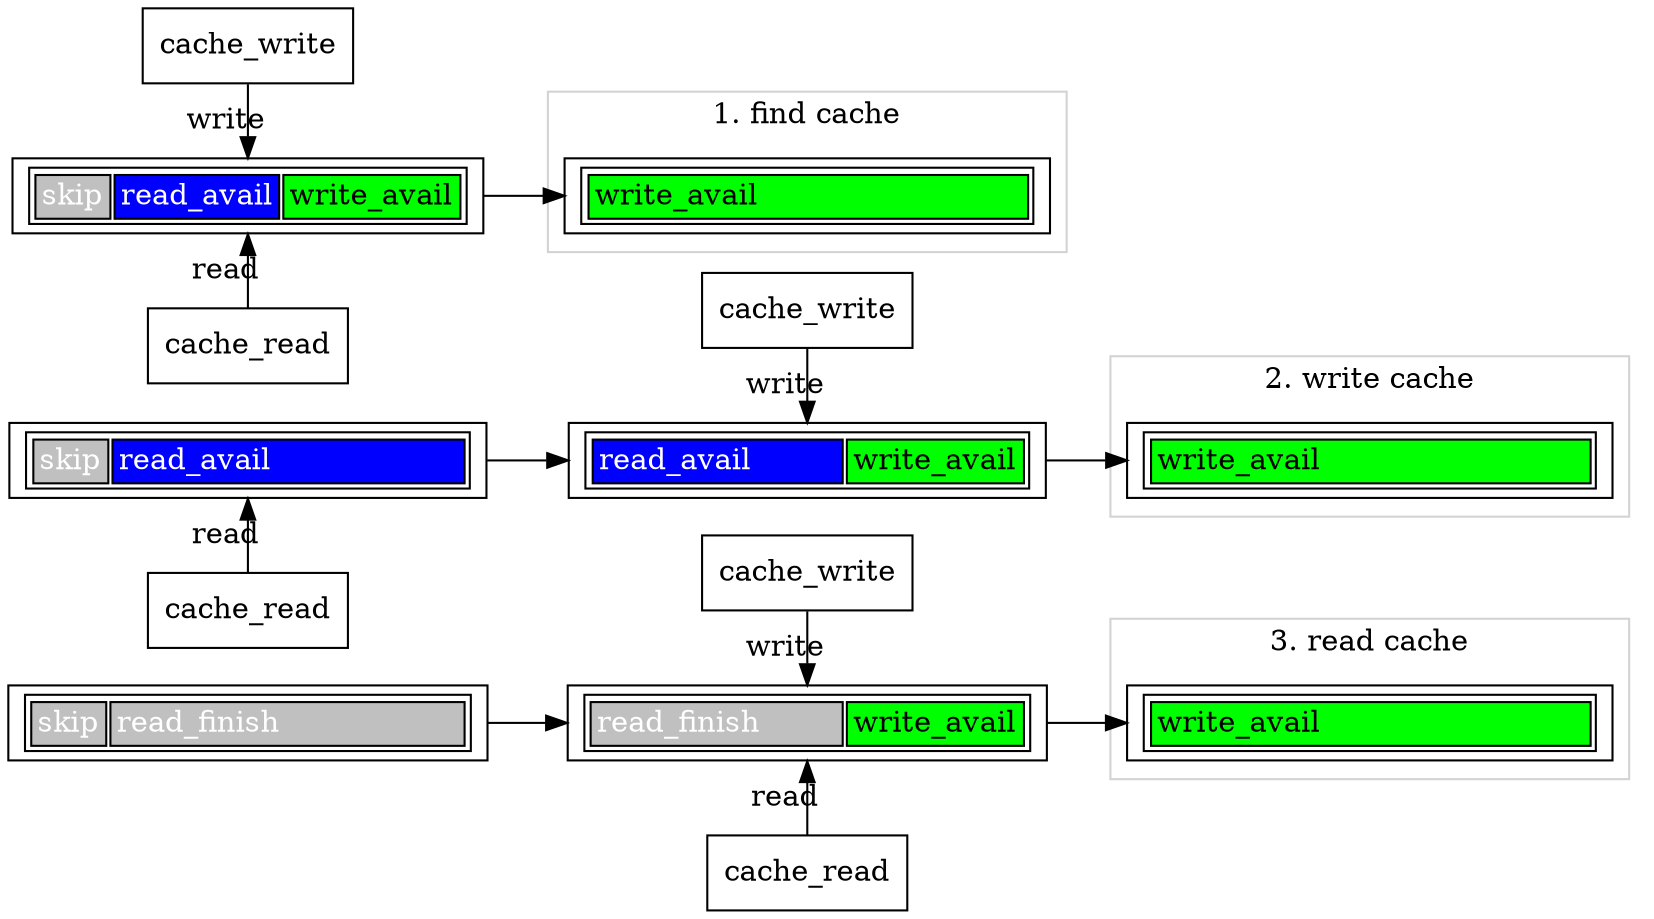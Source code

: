 digraph iobufferblock {
/* 把节点的默认形状设为矩形record，默认的是圆角矩形Mrecord */
// FIXME: record rank=same failed
//node [shape = record];
node [shape = box];
rankdir="LR"

    struct6;
    struct3;
    struct1;


    subgraph ref_buf1 {
        rank="same";
        cache_write1 -> struct1 [label="write"];
        struct1 -> cache_read1 [label="read"; dir=back;];
    }

    subgraph cluster_1 {
        rankdir="TD"
        color=lightgrey;
        node [shape = record];
        struct1 -> struct2;
        // FIXME: test failed
        //cache_read1 -> struct1 -> cache_write1;
        //{rank=same; cache_read1; cache_write1; struct1; }
        label = "1. find cache";
    }

    subgraph read_buf2 {
        rank="same";
        struct3 -> cache_read2 [label="read"; dir=back;];
    }

    subgraph write_buf2 {
        rank="same";
        cache_write2 -> struct4 [label="write"];
    }

    subgraph cluster_2 {
        rankdir="TD"
        color=lightgrey;
        node [shape = record];
        struct3 -> struct4 -> struct5;
        label = "2. write cache";
    }

    subgraph {
        rank="same";
        cache_write3 -> struct7 [label="write"];
        struct7 -> cache_read3 [label="read"; dir=back;];
        cache_write2;
    }

    {rank=same; struct6;}


    subgraph cluster_3 {
        rankdir="TD"
        color=lightgrey;
        node [shape = record];
        struct6 -> struct7 -> struct8;
        label = "3. read cache";
    }


struct1 [label=<<TABLE>
    <TR>
        <TD PORT="f1" BGCOLOR="gray"><FONT COLOR="white">skip</FONT></TD>
        <TD PORT="f2" BGCOLOR="blue"><FONT COLOR="white">read_avail</FONT></TD>
        <TD PORT="f3" BGCOLOR="green"><FONT COLOR="black">write_avail</FONT></TD>
    </TR>
    </TABLE>>];

struct2 [label=<<TABLE>
    <TR>
        <TD PORT="f3" BGCOLOR="green"><FONT COLOR="black">write_avail                            </FONT></TD>
    </TR>
    </TABLE>>];

struct3 [label=<<TABLE>
    <TR>
        <TD PORT="f1" BGCOLOR="gray"><FONT COLOR="white">skip</FONT></TD>
        <TD PORT="f2" BGCOLOR="blue"><FONT COLOR="white">read_avail                    </FONT></TD>
    </TR>
    </TABLE>>];

struct4 [label=<<TABLE>
    <TR>
        <TD PORT="f2" BGCOLOR="blue"><FONT COLOR="white">read_avail         </FONT></TD>
        <TD PORT="f3" BGCOLOR="green"><FONT COLOR="black">write_avail</FONT></TD>
    </TR>
    </TABLE>>];

struct5 [label=<<TABLE>
    <TR>
        <TD PORT="f3" BGCOLOR="green"><FONT COLOR="black">write_avail                            </FONT></TD>
    </TR>
    </TABLE>>];

struct6 [label=<<TABLE>
    <TR>
        <TD PORT="f1" BGCOLOR="gray"><FONT COLOR="white">skip</FONT></TD>
        <TD PORT="f2" BGCOLOR="gray"><FONT COLOR="white">read_finish                   </FONT></TD>
    </TR>
    </TABLE>>];

struct7 [label=<<TABLE>
    <TR>
        <TD PORT="f2" BGCOLOR="gray"><FONT COLOR="white">read_finish        </FONT></TD>
        <TD PORT="f3" BGCOLOR="green"><FONT COLOR="black">write_avail</FONT></TD>
    </TR>
    </TABLE>>];

struct8 [label=<<TABLE>
    <TR>
        <TD PORT="f3" BGCOLOR="green"><FONT COLOR="black">write_avail                            </FONT></TD>
    </TR>
    </TABLE>>];

// shape=record; failed
cache_read1 [shape=box; label="cache_read"];
cache_write1 [shape=box; label="cache_write"];
cache_read2 [shape=box; label="cache_read"];
cache_write2 [shape=box; label="cache_write"];
cache_read3 [shape=box; label="cache_read"];
cache_write3 [shape=box; label="cache_write"];

}
